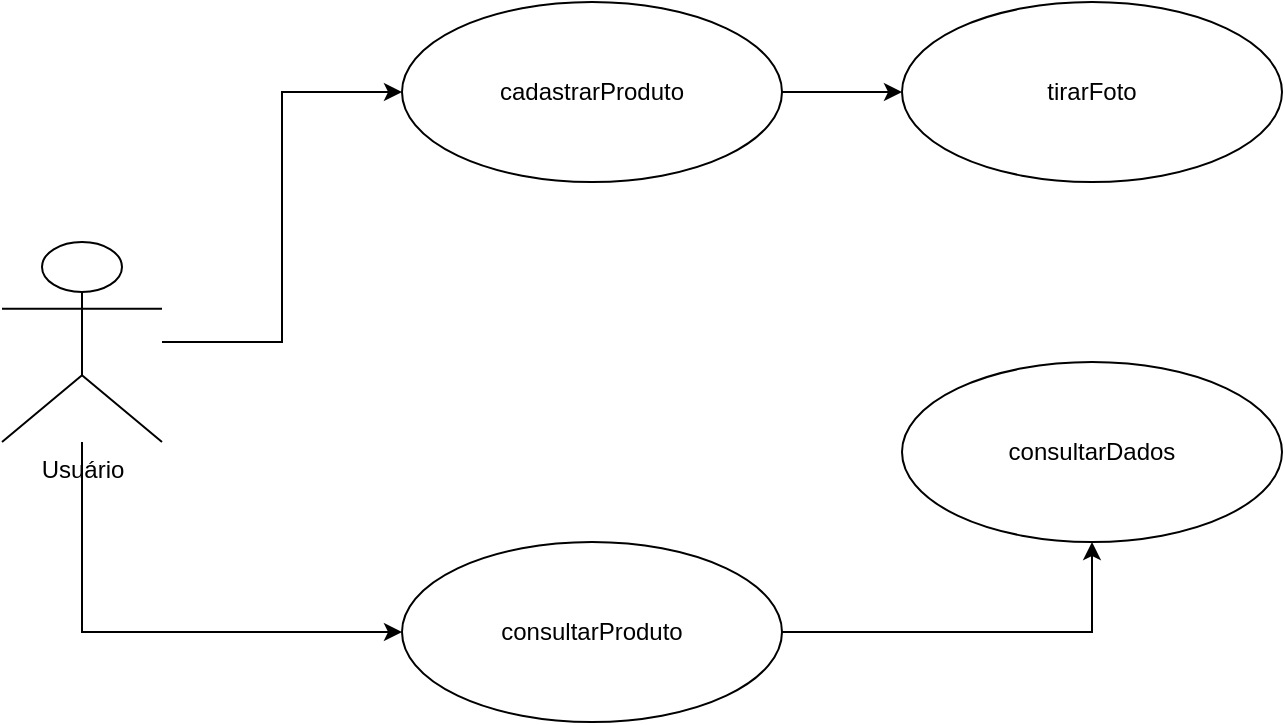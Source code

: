 <mxfile version="19.0.3" type="device"><diagram id="U8BkCk-IeBfaYgavHOQa" name="Página-1"><mxGraphModel dx="868" dy="553" grid="1" gridSize="10" guides="1" tooltips="1" connect="1" arrows="1" fold="1" page="1" pageScale="1" pageWidth="827" pageHeight="1169" math="0" shadow="0"><root><mxCell id="0"/><mxCell id="1" parent="0"/><mxCell id="Wc1Lj6_XR90bm9Vv4Srb-5" style="edgeStyle=orthogonalEdgeStyle;rounded=0;orthogonalLoop=1;jettySize=auto;html=1;entryX=0;entryY=0.5;entryDx=0;entryDy=0;" edge="1" parent="1" source="Wc1Lj6_XR90bm9Vv4Srb-1" target="Wc1Lj6_XR90bm9Vv4Srb-4"><mxGeometry relative="1" as="geometry"/></mxCell><mxCell id="Wc1Lj6_XR90bm9Vv4Srb-10" style="edgeStyle=orthogonalEdgeStyle;rounded=0;orthogonalLoop=1;jettySize=auto;html=1;entryX=0;entryY=0.5;entryDx=0;entryDy=0;" edge="1" parent="1" source="Wc1Lj6_XR90bm9Vv4Srb-1" target="Wc1Lj6_XR90bm9Vv4Srb-9"><mxGeometry relative="1" as="geometry"><Array as="points"><mxPoint x="150" y="425"/></Array></mxGeometry></mxCell><mxCell id="Wc1Lj6_XR90bm9Vv4Srb-1" value="Usuário" style="shape=umlActor;verticalLabelPosition=bottom;verticalAlign=top;html=1;" vertex="1" parent="1"><mxGeometry x="110" y="230" width="80" height="100" as="geometry"/></mxCell><mxCell id="Wc1Lj6_XR90bm9Vv4Srb-8" style="edgeStyle=orthogonalEdgeStyle;rounded=0;orthogonalLoop=1;jettySize=auto;html=1;entryX=0;entryY=0.5;entryDx=0;entryDy=0;" edge="1" parent="1" source="Wc1Lj6_XR90bm9Vv4Srb-4" target="Wc1Lj6_XR90bm9Vv4Srb-7"><mxGeometry relative="1" as="geometry"/></mxCell><mxCell id="Wc1Lj6_XR90bm9Vv4Srb-4" value="cadastrarProduto" style="ellipse;whiteSpace=wrap;html=1;" vertex="1" parent="1"><mxGeometry x="310" y="110" width="190" height="90" as="geometry"/></mxCell><mxCell id="Wc1Lj6_XR90bm9Vv4Srb-7" value="tirarFoto" style="ellipse;whiteSpace=wrap;html=1;" vertex="1" parent="1"><mxGeometry x="560" y="110" width="190" height="90" as="geometry"/></mxCell><mxCell id="Wc1Lj6_XR90bm9Vv4Srb-12" style="edgeStyle=orthogonalEdgeStyle;rounded=0;orthogonalLoop=1;jettySize=auto;html=1;entryX=0.5;entryY=1;entryDx=0;entryDy=0;" edge="1" parent="1" source="Wc1Lj6_XR90bm9Vv4Srb-9" target="Wc1Lj6_XR90bm9Vv4Srb-11"><mxGeometry relative="1" as="geometry"/></mxCell><mxCell id="Wc1Lj6_XR90bm9Vv4Srb-9" value="consultarProduto" style="ellipse;whiteSpace=wrap;html=1;" vertex="1" parent="1"><mxGeometry x="310" y="380" width="190" height="90" as="geometry"/></mxCell><mxCell id="Wc1Lj6_XR90bm9Vv4Srb-11" value="consultarDados" style="ellipse;whiteSpace=wrap;html=1;" vertex="1" parent="1"><mxGeometry x="560" y="290" width="190" height="90" as="geometry"/></mxCell></root></mxGraphModel></diagram></mxfile>